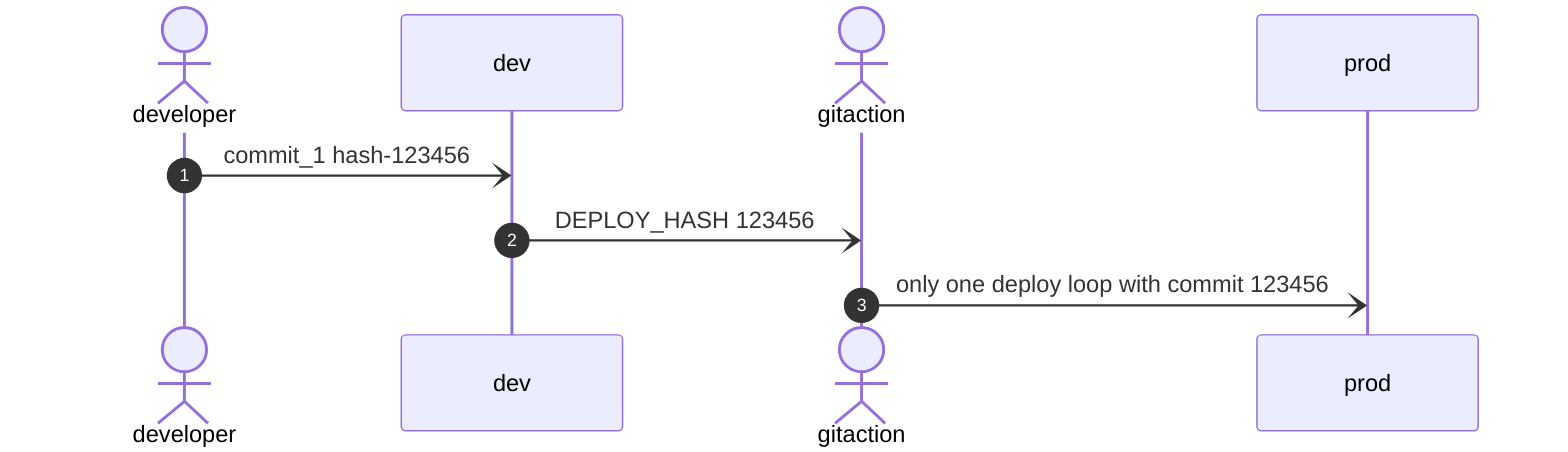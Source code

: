 sequenceDiagram
    autonumber
    actor developer
    participant dev
    actor gitaction
    participant prod
    developer-)dev: commit_1 hash-123456
    dev-)gitaction: DEPLOY_HASH 123456
    gitaction-)prod: only one deploy loop with commit 123456